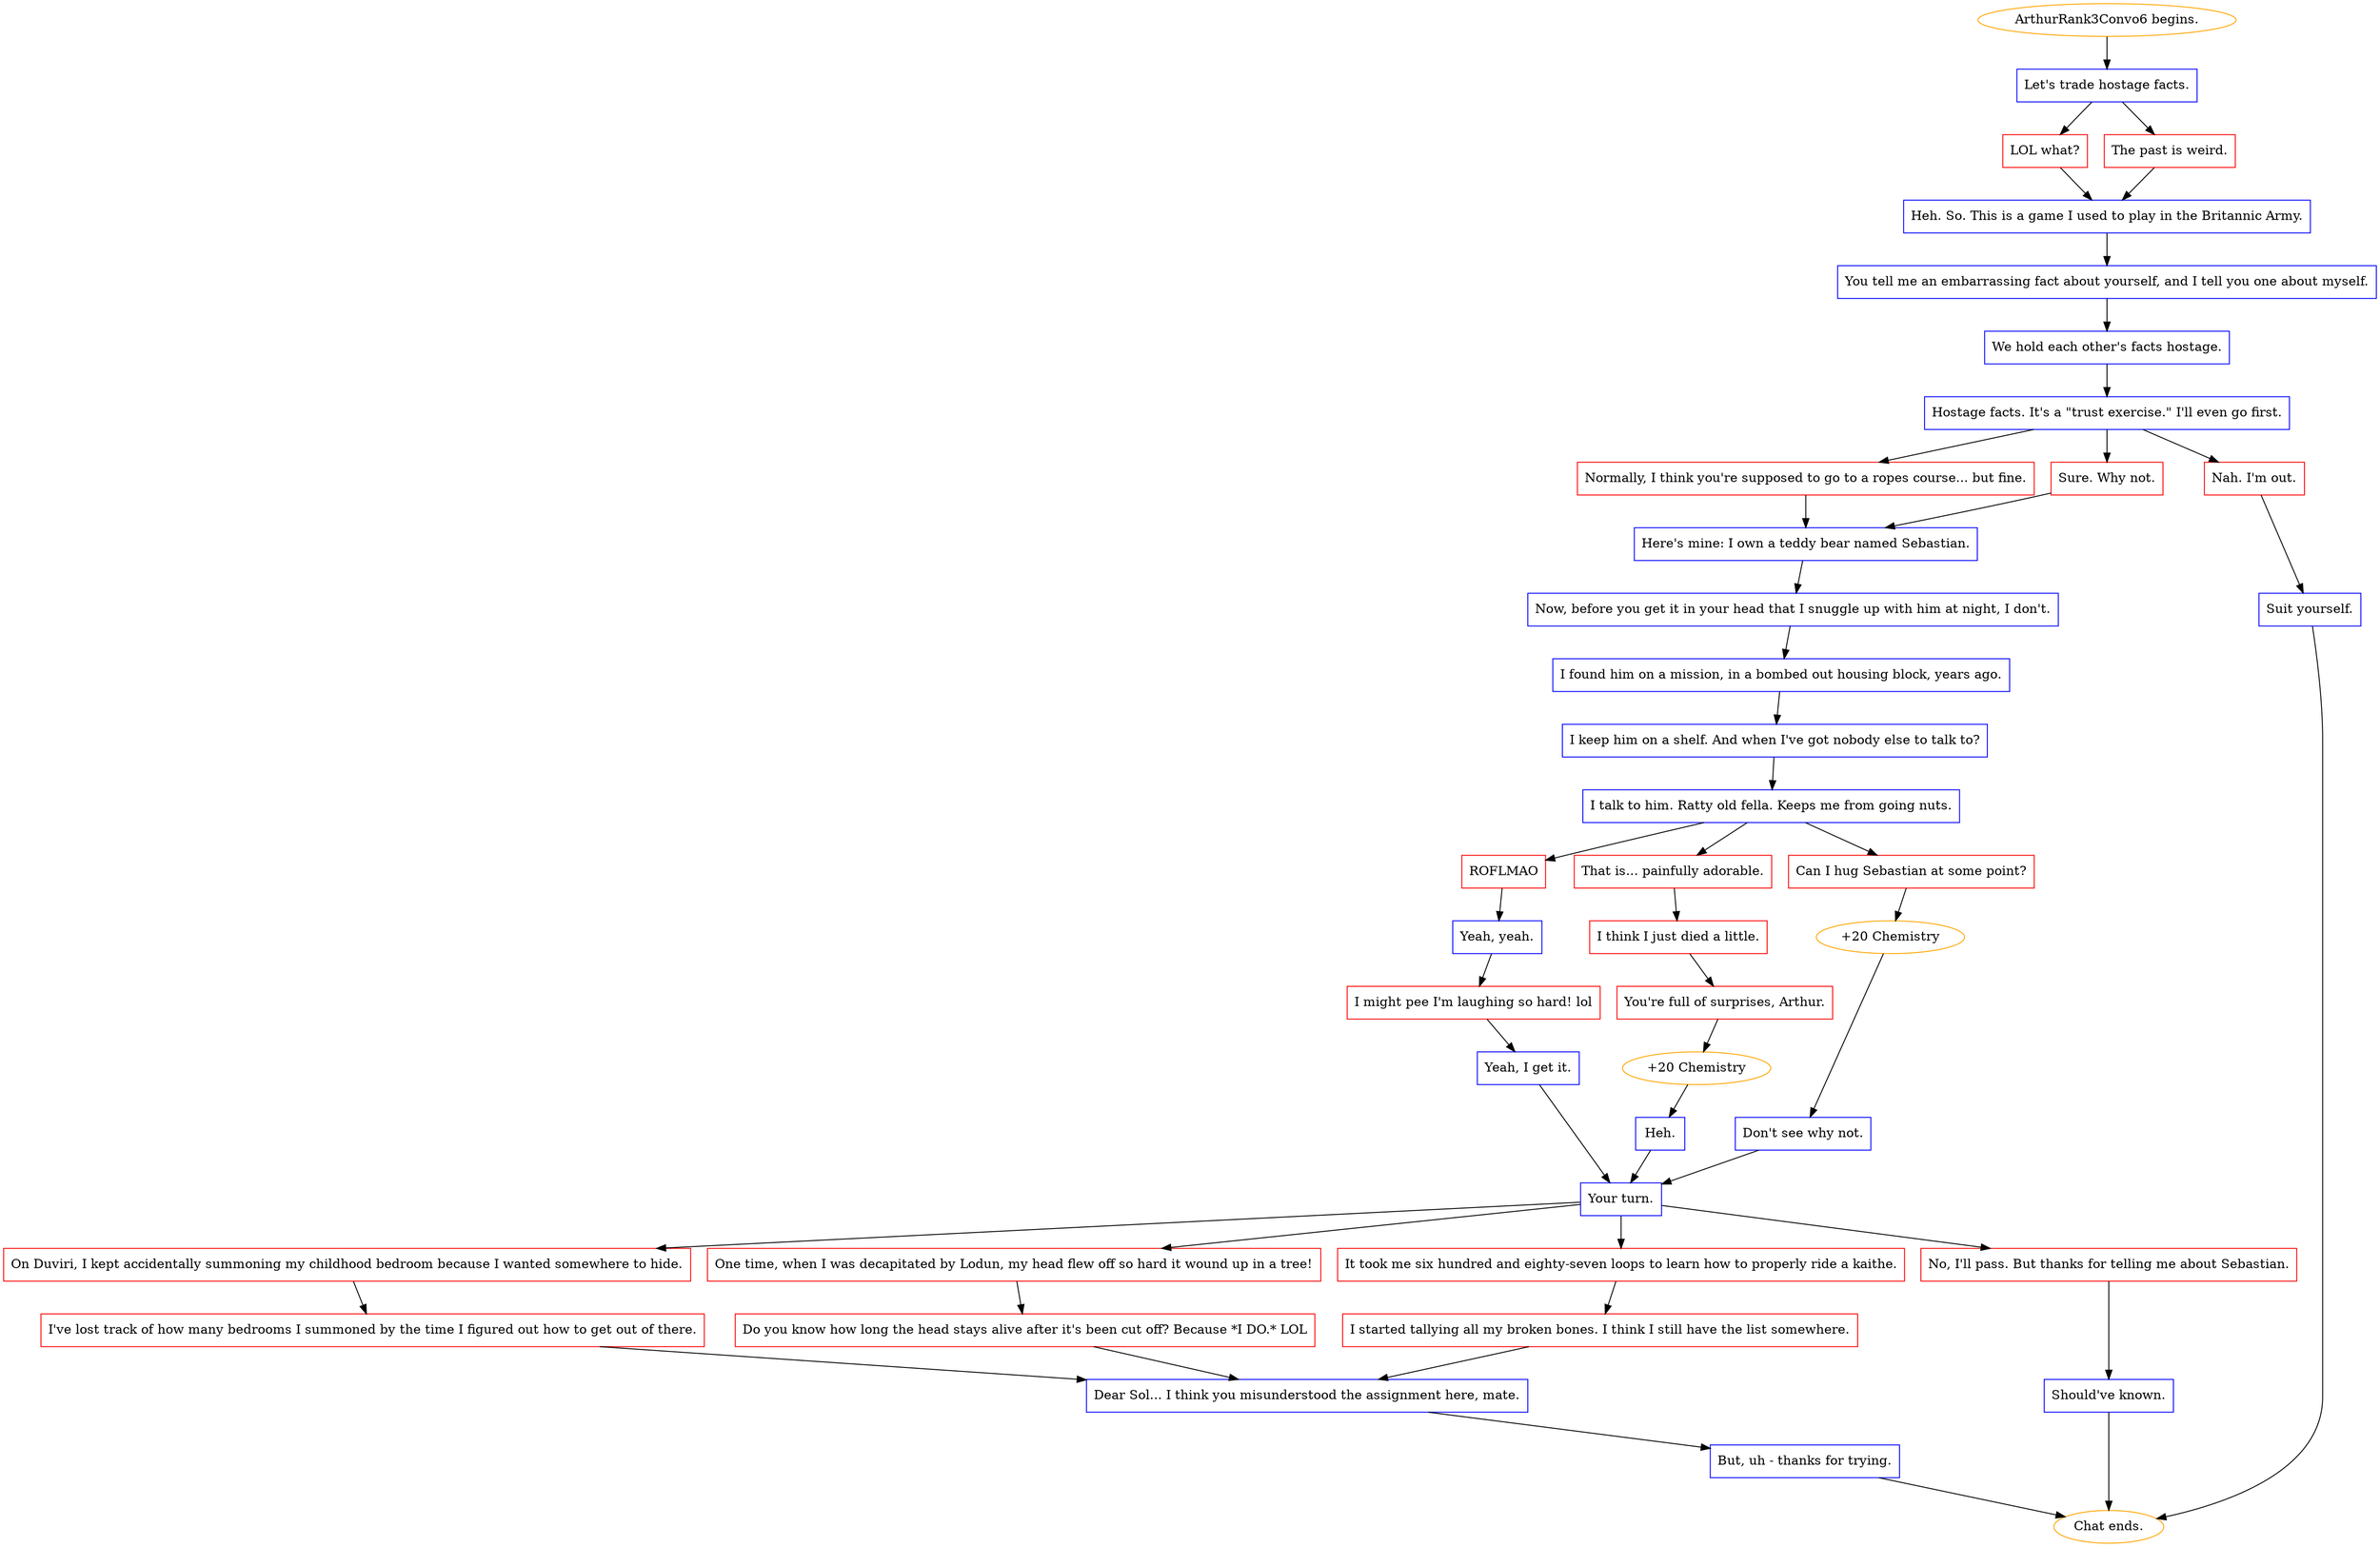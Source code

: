 digraph {
	"ArthurRank3Convo6 begins." [color=orange];
		"ArthurRank3Convo6 begins." -> j3738979994;
	j3738979994 [label="Let's trade hostage facts.",shape=box,color=blue];
		j3738979994 -> j911438234;
		j3738979994 -> j4196501286;
	j911438234 [label="LOL what?",shape=box,color=red];
		j911438234 -> j3999457399;
	j4196501286 [label="The past is weird.",shape=box,color=red];
		j4196501286 -> j3999457399;
	j3999457399 [label="Heh. So. This is a game I used to play in the Britannic Army.",shape=box,color=blue];
		j3999457399 -> j4140261527;
	j4140261527 [label="You tell me an embarrassing fact about yourself, and I tell you one about myself.",shape=box,color=blue];
		j4140261527 -> j2758034086;
	j2758034086 [label="We hold each other's facts hostage.",shape=box,color=blue];
		j2758034086 -> j2623620373;
	j2623620373 [label="Hostage facts. It's a \"trust exercise.\" I'll even go first.",shape=box,color=blue];
		j2623620373 -> j1601460538;
		j2623620373 -> j3588924527;
		j2623620373 -> j4148185603;
	j1601460538 [label="Normally, I think you're supposed to go to a ropes course... but fine.",shape=box,color=red];
		j1601460538 -> j2911005043;
	j3588924527 [label="Sure. Why not.",shape=box,color=red];
		j3588924527 -> j2911005043;
	j4148185603 [label="Nah. I'm out.",shape=box,color=red];
		j4148185603 -> j3032033183;
	j2911005043 [label="Here's mine: I own a teddy bear named Sebastian.",shape=box,color=blue];
		j2911005043 -> j3923415050;
	j3032033183 [label="Suit yourself.",shape=box,color=blue];
		j3032033183 -> "Chat ends.";
	j3923415050 [label="Now, before you get it in your head that I snuggle up with him at night, I don't.",shape=box,color=blue];
		j3923415050 -> j1648034200;
	"Chat ends." [color=orange];
	j1648034200 [label="I found him on a mission, in a bombed out housing block, years ago.",shape=box,color=blue];
		j1648034200 -> j3870761154;
	j3870761154 [label="I keep him on a shelf. And when I've got nobody else to talk to?",shape=box,color=blue];
		j3870761154 -> j1714352491;
	j1714352491 [label="I talk to him. Ratty old fella. Keeps me from going nuts.",shape=box,color=blue];
		j1714352491 -> j250633461;
		j1714352491 -> j472910058;
		j1714352491 -> j2460202099;
	j250633461 [label="ROFLMAO",shape=box,color=red];
		j250633461 -> j2304234920;
	j472910058 [label="That is... painfully adorable.",shape=box,color=red];
		j472910058 -> j4156848780;
	j2460202099 [label="Can I hug Sebastian at some point?",shape=box,color=red];
		j2460202099 -> j2543856896;
	j2304234920 [label="Yeah, yeah.",shape=box,color=blue];
		j2304234920 -> j1218254237;
	j4156848780 [label="I think I just died a little.",shape=box,color=red];
		j4156848780 -> j3647575743;
	j2543856896 [label="+20 Chemistry",color=orange];
		j2543856896 -> j2965904136;
	j1218254237 [label="I might pee I'm laughing so hard! lol",shape=box,color=red];
		j1218254237 -> j1840295472;
	j3647575743 [label="You're full of surprises, Arthur.",shape=box,color=red];
		j3647575743 -> j3589551388;
	j2965904136 [label="Don't see why not.",shape=box,color=blue];
		j2965904136 -> j4064208578;
	j1840295472 [label="Yeah, I get it.",shape=box,color=blue];
		j1840295472 -> j4064208578;
	j3589551388 [label="+20 Chemistry",color=orange];
		j3589551388 -> j794074452;
	j4064208578 [label="Your turn.",shape=box,color=blue];
		j4064208578 -> j2487429608;
		j4064208578 -> j1102285261;
		j4064208578 -> j3752122082;
		j4064208578 -> j3794178146;
	j794074452 [label="Heh.",shape=box,color=blue];
		j794074452 -> j4064208578;
	j2487429608 [label="On Duviri, I kept accidentally summoning my childhood bedroom because I wanted somewhere to hide.",shape=box,color=red];
		j2487429608 -> j272187764;
	j1102285261 [label="One time, when I was decapitated by Lodun, my head flew off so hard it wound up in a tree!",shape=box,color=red];
		j1102285261 -> j856288757;
	j3752122082 [label="It took me six hundred and eighty-seven loops to learn how to properly ride a kaithe.",shape=box,color=red];
		j3752122082 -> j2477503793;
	j3794178146 [label="No, I'll pass. But thanks for telling me about Sebastian.",shape=box,color=red];
		j3794178146 -> j662660886;
	j272187764 [label="I've lost track of how many bedrooms I summoned by the time I figured out how to get out of there.",shape=box,color=red];
		j272187764 -> j2116415315;
	j856288757 [label="Do you know how long the head stays alive after it's been cut off? Because *I DO.* LOL",shape=box,color=red];
		j856288757 -> j2116415315;
	j2477503793 [label="I started tallying all my broken bones. I think I still have the list somewhere.",shape=box,color=red];
		j2477503793 -> j2116415315;
	j662660886 [label="Should've known.",shape=box,color=blue];
		j662660886 -> "Chat ends.";
	j2116415315 [label="Dear Sol... I think you misunderstood the assignment here, mate.",shape=box,color=blue];
		j2116415315 -> j1204444816;
	j1204444816 [label="But, uh - thanks for trying.",shape=box,color=blue];
		j1204444816 -> "Chat ends.";
}